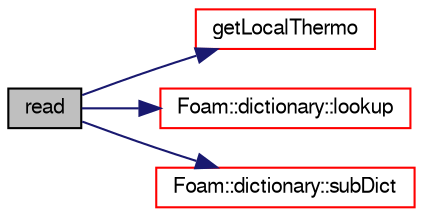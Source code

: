 digraph "read"
{
  bgcolor="transparent";
  edge [fontname="FreeSans",fontsize="10",labelfontname="FreeSans",labelfontsize="10"];
  node [fontname="FreeSans",fontsize="10",shape=record];
  rankdir="LR";
  Node654 [label="read",height=0.2,width=0.4,color="black", fillcolor="grey75", style="filled", fontcolor="black"];
  Node654 -> Node655 [color="midnightblue",fontsize="10",style="solid",fontname="FreeSans"];
  Node655 [label="getLocalThermo",height=0.2,width=0.4,color="red",URL="$a30134.html#a2f379fe8e055a70d12ac8fc4d8d45fc3",tooltip="Return thermo based on index. "];
  Node654 -> Node699 [color="midnightblue",fontsize="10",style="solid",fontname="FreeSans"];
  Node699 [label="Foam::dictionary::lookup",height=0.2,width=0.4,color="red",URL="$a26014.html#a6a0727fa523e48977e27348663def509",tooltip="Find and return an entry data stream. "];
  Node654 -> Node801 [color="midnightblue",fontsize="10",style="solid",fontname="FreeSans"];
  Node801 [label="Foam::dictionary::subDict",height=0.2,width=0.4,color="red",URL="$a26014.html#aaa26b5f2da6aff5a6a59af5407f1bf59",tooltip="Find and return a sub-dictionary. "];
}
